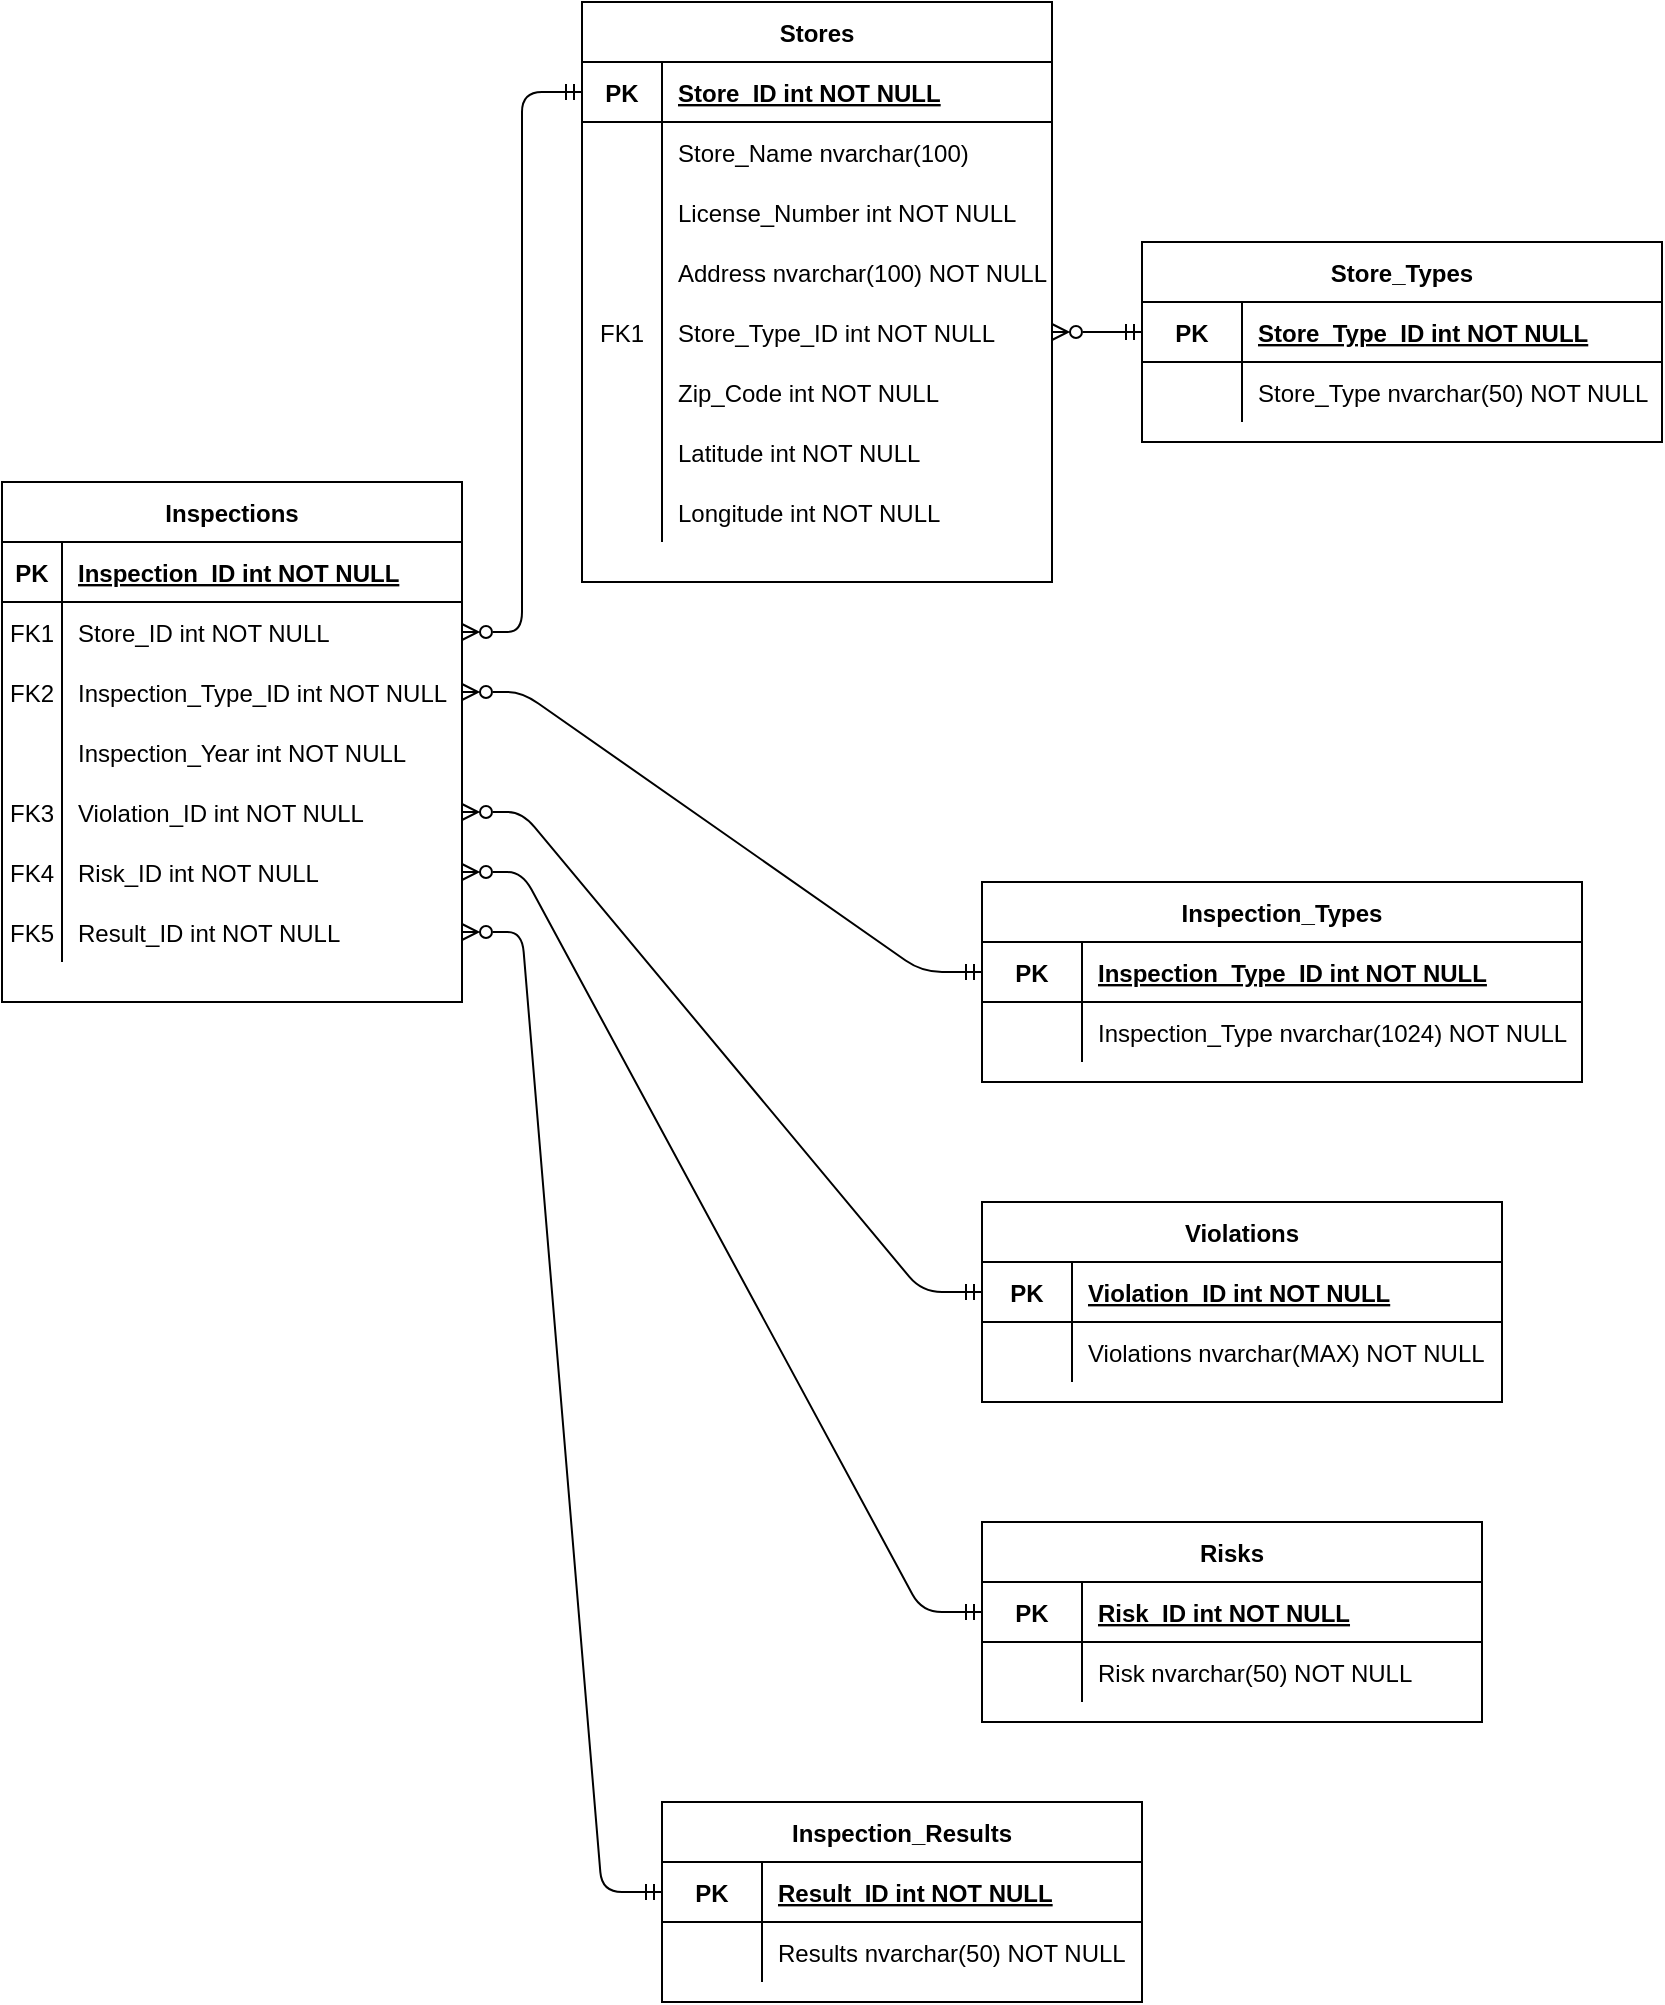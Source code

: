 <mxfile version="20.6.0" type="device"><diagram id="R2lEEEUBdFMjLlhIrx00" name="Page-1"><mxGraphModel dx="664" dy="513" grid="1" gridSize="10" guides="1" tooltips="1" connect="1" arrows="1" fold="1" page="1" pageScale="1" pageWidth="850" pageHeight="1100" math="0" shadow="0" extFonts="Permanent Marker^https://fonts.googleapis.com/css?family=Permanent+Marker"><root><mxCell id="0"/><mxCell id="1" parent="0"/><mxCell id="C-vyLk0tnHw3VtMMgP7b-1" value="" style="edgeStyle=entityRelationEdgeStyle;endArrow=ERmandOne;startArrow=ERzeroToMany;endFill=0;startFill=0;entryX=0;entryY=0.5;entryDx=0;entryDy=0;exitX=1;exitY=0.5;exitDx=0;exitDy=0;" parent="1" source="k8DtK2FnXHeriAdpPXQe-122" target="C-vyLk0tnHw3VtMMgP7b-3" edge="1"><mxGeometry width="100" height="100" relative="1" as="geometry"><mxPoint x="290" y="425" as="sourcePoint"/><mxPoint x="600" y="446" as="targetPoint"/></mxGeometry></mxCell><mxCell id="C-vyLk0tnHw3VtMMgP7b-12" value="" style="edgeStyle=entityRelationEdgeStyle;endArrow=ERmandOne;startArrow=ERzeroToMany;endFill=0;startFill=0;exitX=1;exitY=0.5;exitDx=0;exitDy=0;entryX=0;entryY=0.5;entryDx=0;entryDy=0;" parent="1" source="k8DtK2FnXHeriAdpPXQe-77" target="k8DtK2FnXHeriAdpPXQe-94" edge="1"><mxGeometry width="100" height="100" relative="1" as="geometry"><mxPoint x="615" y="280" as="sourcePoint"/><mxPoint x="560" y="370" as="targetPoint"/></mxGeometry></mxCell><mxCell id="C-vyLk0tnHw3VtMMgP7b-2" value="Violations" style="shape=table;startSize=30;container=1;collapsible=1;childLayout=tableLayout;fixedRows=1;rowLines=0;fontStyle=1;align=center;resizeLast=1;" parent="1" vertex="1"><mxGeometry x="500" y="620" width="260" height="100" as="geometry"/></mxCell><mxCell id="C-vyLk0tnHw3VtMMgP7b-3" value="" style="shape=partialRectangle;collapsible=0;dropTarget=0;pointerEvents=0;fillColor=none;points=[[0,0.5],[1,0.5]];portConstraint=eastwest;top=0;left=0;right=0;bottom=1;" parent="C-vyLk0tnHw3VtMMgP7b-2" vertex="1"><mxGeometry y="30" width="260" height="30" as="geometry"/></mxCell><mxCell id="C-vyLk0tnHw3VtMMgP7b-4" value="PK" style="shape=partialRectangle;overflow=hidden;connectable=0;fillColor=none;top=0;left=0;bottom=0;right=0;fontStyle=1;" parent="C-vyLk0tnHw3VtMMgP7b-3" vertex="1"><mxGeometry width="45" height="30" as="geometry"><mxRectangle width="45" height="30" as="alternateBounds"/></mxGeometry></mxCell><mxCell id="C-vyLk0tnHw3VtMMgP7b-5" value="Violation_ID int NOT NULL" style="shape=partialRectangle;overflow=hidden;connectable=0;fillColor=none;top=0;left=0;bottom=0;right=0;align=left;spacingLeft=6;fontStyle=5;" parent="C-vyLk0tnHw3VtMMgP7b-3" vertex="1"><mxGeometry x="45" width="215" height="30" as="geometry"><mxRectangle width="215" height="30" as="alternateBounds"/></mxGeometry></mxCell><mxCell id="C-vyLk0tnHw3VtMMgP7b-6" value="" style="shape=partialRectangle;collapsible=0;dropTarget=0;pointerEvents=0;fillColor=none;points=[[0,0.5],[1,0.5]];portConstraint=eastwest;top=0;left=0;right=0;bottom=0;" parent="C-vyLk0tnHw3VtMMgP7b-2" vertex="1"><mxGeometry y="60" width="260" height="30" as="geometry"/></mxCell><mxCell id="C-vyLk0tnHw3VtMMgP7b-7" value="" style="shape=partialRectangle;overflow=hidden;connectable=0;fillColor=none;top=0;left=0;bottom=0;right=0;" parent="C-vyLk0tnHw3VtMMgP7b-6" vertex="1"><mxGeometry width="45" height="30" as="geometry"><mxRectangle width="45" height="30" as="alternateBounds"/></mxGeometry></mxCell><mxCell id="C-vyLk0tnHw3VtMMgP7b-8" value="Violations nvarchar(MAX) NOT NULL" style="shape=partialRectangle;overflow=hidden;connectable=0;fillColor=none;top=0;left=0;bottom=0;right=0;align=left;spacingLeft=6;" parent="C-vyLk0tnHw3VtMMgP7b-6" vertex="1"><mxGeometry x="45" width="215" height="30" as="geometry"><mxRectangle width="215" height="30" as="alternateBounds"/></mxGeometry></mxCell><mxCell id="C-vyLk0tnHw3VtMMgP7b-13" value="Risks" style="shape=table;startSize=30;container=1;collapsible=1;childLayout=tableLayout;fixedRows=1;rowLines=0;fontStyle=1;align=center;resizeLast=1;" parent="1" vertex="1"><mxGeometry x="500" y="780" width="250" height="100" as="geometry"/></mxCell><mxCell id="C-vyLk0tnHw3VtMMgP7b-14" value="" style="shape=partialRectangle;collapsible=0;dropTarget=0;pointerEvents=0;fillColor=none;points=[[0,0.5],[1,0.5]];portConstraint=eastwest;top=0;left=0;right=0;bottom=1;" parent="C-vyLk0tnHw3VtMMgP7b-13" vertex="1"><mxGeometry y="30" width="250" height="30" as="geometry"/></mxCell><mxCell id="C-vyLk0tnHw3VtMMgP7b-15" value="PK" style="shape=partialRectangle;overflow=hidden;connectable=0;fillColor=none;top=0;left=0;bottom=0;right=0;fontStyle=1;" parent="C-vyLk0tnHw3VtMMgP7b-14" vertex="1"><mxGeometry width="50" height="30" as="geometry"><mxRectangle width="50" height="30" as="alternateBounds"/></mxGeometry></mxCell><mxCell id="C-vyLk0tnHw3VtMMgP7b-16" value="Risk_ID int NOT NULL" style="shape=partialRectangle;overflow=hidden;connectable=0;fillColor=none;top=0;left=0;bottom=0;right=0;align=left;spacingLeft=6;fontStyle=5;" parent="C-vyLk0tnHw3VtMMgP7b-14" vertex="1"><mxGeometry x="50" width="200" height="30" as="geometry"><mxRectangle width="200" height="30" as="alternateBounds"/></mxGeometry></mxCell><mxCell id="C-vyLk0tnHw3VtMMgP7b-17" value="" style="shape=partialRectangle;collapsible=0;dropTarget=0;pointerEvents=0;fillColor=none;points=[[0,0.5],[1,0.5]];portConstraint=eastwest;top=0;left=0;right=0;bottom=0;" parent="C-vyLk0tnHw3VtMMgP7b-13" vertex="1"><mxGeometry y="60" width="250" height="30" as="geometry"/></mxCell><mxCell id="C-vyLk0tnHw3VtMMgP7b-18" value="" style="shape=partialRectangle;overflow=hidden;connectable=0;fillColor=none;top=0;left=0;bottom=0;right=0;" parent="C-vyLk0tnHw3VtMMgP7b-17" vertex="1"><mxGeometry width="50" height="30" as="geometry"><mxRectangle width="50" height="30" as="alternateBounds"/></mxGeometry></mxCell><mxCell id="C-vyLk0tnHw3VtMMgP7b-19" value="Risk nvarchar(50) NOT NULL" style="shape=partialRectangle;overflow=hidden;connectable=0;fillColor=none;top=0;left=0;bottom=0;right=0;align=left;spacingLeft=6;" parent="C-vyLk0tnHw3VtMMgP7b-17" vertex="1"><mxGeometry x="50" width="200" height="30" as="geometry"><mxRectangle width="200" height="30" as="alternateBounds"/></mxGeometry></mxCell><mxCell id="k8DtK2FnXHeriAdpPXQe-1" value="Inspections" style="shape=table;startSize=30;container=1;collapsible=1;childLayout=tableLayout;fixedRows=1;rowLines=0;fontStyle=1;align=center;resizeLast=1;" parent="1" vertex="1"><mxGeometry x="10" y="260" width="230" height="260" as="geometry"/></mxCell><mxCell id="k8DtK2FnXHeriAdpPXQe-2" value="" style="shape=partialRectangle;collapsible=0;dropTarget=0;pointerEvents=0;fillColor=none;points=[[0,0.5],[1,0.5]];portConstraint=eastwest;top=0;left=0;right=0;bottom=1;" parent="k8DtK2FnXHeriAdpPXQe-1" vertex="1"><mxGeometry y="30" width="230" height="30" as="geometry"/></mxCell><mxCell id="k8DtK2FnXHeriAdpPXQe-3" value="PK" style="shape=partialRectangle;overflow=hidden;connectable=0;fillColor=none;top=0;left=0;bottom=0;right=0;fontStyle=1;" parent="k8DtK2FnXHeriAdpPXQe-2" vertex="1"><mxGeometry width="30.0" height="30" as="geometry"><mxRectangle width="30.0" height="30" as="alternateBounds"/></mxGeometry></mxCell><mxCell id="k8DtK2FnXHeriAdpPXQe-4" value="Inspection_ID int NOT NULL" style="shape=partialRectangle;overflow=hidden;connectable=0;fillColor=none;top=0;left=0;bottom=0;right=0;align=left;spacingLeft=6;fontStyle=5;" parent="k8DtK2FnXHeriAdpPXQe-2" vertex="1"><mxGeometry x="30.0" width="200.0" height="30" as="geometry"><mxRectangle width="200.0" height="30" as="alternateBounds"/></mxGeometry></mxCell><mxCell id="k8DtK2FnXHeriAdpPXQe-5" value="" style="shape=partialRectangle;collapsible=0;dropTarget=0;pointerEvents=0;fillColor=none;points=[[0,0.5],[1,0.5]];portConstraint=eastwest;top=0;left=0;right=0;bottom=0;" parent="k8DtK2FnXHeriAdpPXQe-1" vertex="1"><mxGeometry y="60" width="230" height="30" as="geometry"/></mxCell><mxCell id="k8DtK2FnXHeriAdpPXQe-6" value="FK1" style="shape=partialRectangle;overflow=hidden;connectable=0;fillColor=none;top=0;left=0;bottom=0;right=0;" parent="k8DtK2FnXHeriAdpPXQe-5" vertex="1"><mxGeometry width="30.0" height="30" as="geometry"><mxRectangle width="30.0" height="30" as="alternateBounds"/></mxGeometry></mxCell><mxCell id="k8DtK2FnXHeriAdpPXQe-7" value="Store_ID int NOT NULL" style="shape=partialRectangle;overflow=hidden;connectable=0;fillColor=none;top=0;left=0;bottom=0;right=0;align=left;spacingLeft=6;" parent="k8DtK2FnXHeriAdpPXQe-5" vertex="1"><mxGeometry x="30.0" width="200.0" height="30" as="geometry"><mxRectangle width="200.0" height="30" as="alternateBounds"/></mxGeometry></mxCell><mxCell id="k8DtK2FnXHeriAdpPXQe-103" value="" style="shape=partialRectangle;collapsible=0;dropTarget=0;pointerEvents=0;fillColor=none;points=[[0,0.5],[1,0.5]];portConstraint=eastwest;top=0;left=0;right=0;bottom=0;" parent="k8DtK2FnXHeriAdpPXQe-1" vertex="1"><mxGeometry y="90" width="230" height="30" as="geometry"/></mxCell><mxCell id="k8DtK2FnXHeriAdpPXQe-104" value="FK2" style="shape=partialRectangle;overflow=hidden;connectable=0;fillColor=none;top=0;left=0;bottom=0;right=0;" parent="k8DtK2FnXHeriAdpPXQe-103" vertex="1"><mxGeometry width="30.0" height="30" as="geometry"><mxRectangle width="30.0" height="30" as="alternateBounds"/></mxGeometry></mxCell><mxCell id="k8DtK2FnXHeriAdpPXQe-105" value="Inspection_Type_ID int NOT NULL" style="shape=partialRectangle;overflow=hidden;connectable=0;fillColor=none;top=0;left=0;bottom=0;right=0;align=left;spacingLeft=6;" parent="k8DtK2FnXHeriAdpPXQe-103" vertex="1"><mxGeometry x="30.0" width="200.0" height="30" as="geometry"><mxRectangle width="200.0" height="30" as="alternateBounds"/></mxGeometry></mxCell><mxCell id="k8DtK2FnXHeriAdpPXQe-106" value="" style="shape=partialRectangle;collapsible=0;dropTarget=0;pointerEvents=0;fillColor=none;points=[[0,0.5],[1,0.5]];portConstraint=eastwest;top=0;left=0;right=0;bottom=0;" parent="k8DtK2FnXHeriAdpPXQe-1" vertex="1"><mxGeometry y="120" width="230" height="30" as="geometry"/></mxCell><mxCell id="k8DtK2FnXHeriAdpPXQe-107" value="" style="shape=partialRectangle;overflow=hidden;connectable=0;fillColor=none;top=0;left=0;bottom=0;right=0;" parent="k8DtK2FnXHeriAdpPXQe-106" vertex="1"><mxGeometry width="30.0" height="30" as="geometry"><mxRectangle width="30.0" height="30" as="alternateBounds"/></mxGeometry></mxCell><mxCell id="k8DtK2FnXHeriAdpPXQe-108" value="Inspection_Year int NOT NULL" style="shape=partialRectangle;overflow=hidden;connectable=0;fillColor=none;top=0;left=0;bottom=0;right=0;align=left;spacingLeft=6;" parent="k8DtK2FnXHeriAdpPXQe-106" vertex="1"><mxGeometry x="30.0" width="200.0" height="30" as="geometry"><mxRectangle width="200.0" height="30" as="alternateBounds"/></mxGeometry></mxCell><mxCell id="k8DtK2FnXHeriAdpPXQe-122" value="" style="shape=partialRectangle;collapsible=0;dropTarget=0;pointerEvents=0;fillColor=none;points=[[0,0.5],[1,0.5]];portConstraint=eastwest;top=0;left=0;right=0;bottom=0;" parent="k8DtK2FnXHeriAdpPXQe-1" vertex="1"><mxGeometry y="150" width="230" height="30" as="geometry"/></mxCell><mxCell id="k8DtK2FnXHeriAdpPXQe-123" value="FK3" style="shape=partialRectangle;overflow=hidden;connectable=0;fillColor=none;top=0;left=0;bottom=0;right=0;" parent="k8DtK2FnXHeriAdpPXQe-122" vertex="1"><mxGeometry width="30.0" height="30" as="geometry"><mxRectangle width="30.0" height="30" as="alternateBounds"/></mxGeometry></mxCell><mxCell id="k8DtK2FnXHeriAdpPXQe-124" value="Violation_ID int NOT NULL" style="shape=partialRectangle;overflow=hidden;connectable=0;fillColor=none;top=0;left=0;bottom=0;right=0;align=left;spacingLeft=6;" parent="k8DtK2FnXHeriAdpPXQe-122" vertex="1"><mxGeometry x="30.0" width="200.0" height="30" as="geometry"><mxRectangle width="200.0" height="30" as="alternateBounds"/></mxGeometry></mxCell><mxCell id="k8DtK2FnXHeriAdpPXQe-141" value="" style="shape=partialRectangle;collapsible=0;dropTarget=0;pointerEvents=0;fillColor=none;points=[[0,0.5],[1,0.5]];portConstraint=eastwest;top=0;left=0;right=0;bottom=0;" parent="k8DtK2FnXHeriAdpPXQe-1" vertex="1"><mxGeometry y="180" width="230" height="30" as="geometry"/></mxCell><mxCell id="k8DtK2FnXHeriAdpPXQe-142" value="FK4" style="shape=partialRectangle;overflow=hidden;connectable=0;fillColor=none;top=0;left=0;bottom=0;right=0;" parent="k8DtK2FnXHeriAdpPXQe-141" vertex="1"><mxGeometry width="30.0" height="30" as="geometry"><mxRectangle width="30.0" height="30" as="alternateBounds"/></mxGeometry></mxCell><mxCell id="k8DtK2FnXHeriAdpPXQe-143" value="Risk_ID int NOT NULL" style="shape=partialRectangle;overflow=hidden;connectable=0;fillColor=none;top=0;left=0;bottom=0;right=0;align=left;spacingLeft=6;" parent="k8DtK2FnXHeriAdpPXQe-141" vertex="1"><mxGeometry x="30.0" width="200.0" height="30" as="geometry"><mxRectangle width="200.0" height="30" as="alternateBounds"/></mxGeometry></mxCell><mxCell id="k8DtK2FnXHeriAdpPXQe-144" value="" style="shape=partialRectangle;collapsible=0;dropTarget=0;pointerEvents=0;fillColor=none;points=[[0,0.5],[1,0.5]];portConstraint=eastwest;top=0;left=0;right=0;bottom=0;" parent="k8DtK2FnXHeriAdpPXQe-1" vertex="1"><mxGeometry y="210" width="230" height="30" as="geometry"/></mxCell><mxCell id="k8DtK2FnXHeriAdpPXQe-145" value="FK5" style="shape=partialRectangle;overflow=hidden;connectable=0;fillColor=none;top=0;left=0;bottom=0;right=0;" parent="k8DtK2FnXHeriAdpPXQe-144" vertex="1"><mxGeometry width="30.0" height="30" as="geometry"><mxRectangle width="30.0" height="30" as="alternateBounds"/></mxGeometry></mxCell><mxCell id="k8DtK2FnXHeriAdpPXQe-146" value="Result_ID int NOT NULL" style="shape=partialRectangle;overflow=hidden;connectable=0;fillColor=none;top=0;left=0;bottom=0;right=0;align=left;spacingLeft=6;" parent="k8DtK2FnXHeriAdpPXQe-144" vertex="1"><mxGeometry x="30.0" width="200.0" height="30" as="geometry"><mxRectangle width="200.0" height="30" as="alternateBounds"/></mxGeometry></mxCell><mxCell id="C-vyLk0tnHw3VtMMgP7b-23" value="Inspection_Results" style="shape=table;startSize=30;container=1;collapsible=1;childLayout=tableLayout;fixedRows=1;rowLines=0;fontStyle=1;align=center;resizeLast=1;" parent="1" vertex="1"><mxGeometry x="340" y="920" width="240" height="100.0" as="geometry"/></mxCell><mxCell id="C-vyLk0tnHw3VtMMgP7b-24" value="" style="shape=partialRectangle;collapsible=0;dropTarget=0;pointerEvents=0;fillColor=none;points=[[0,0.5],[1,0.5]];portConstraint=eastwest;top=0;left=0;right=0;bottom=1;" parent="C-vyLk0tnHw3VtMMgP7b-23" vertex="1"><mxGeometry y="30" width="240" height="30" as="geometry"/></mxCell><mxCell id="C-vyLk0tnHw3VtMMgP7b-25" value="PK" style="shape=partialRectangle;overflow=hidden;connectable=0;fillColor=none;top=0;left=0;bottom=0;right=0;fontStyle=1;" parent="C-vyLk0tnHw3VtMMgP7b-24" vertex="1"><mxGeometry width="50" height="30" as="geometry"><mxRectangle width="50" height="30" as="alternateBounds"/></mxGeometry></mxCell><mxCell id="C-vyLk0tnHw3VtMMgP7b-26" value="Result_ID int NOT NULL" style="shape=partialRectangle;overflow=hidden;connectable=0;fillColor=none;top=0;left=0;bottom=0;right=0;align=left;spacingLeft=6;fontStyle=5;" parent="C-vyLk0tnHw3VtMMgP7b-24" vertex="1"><mxGeometry x="50" width="190" height="30" as="geometry"><mxRectangle width="190" height="30" as="alternateBounds"/></mxGeometry></mxCell><mxCell id="C-vyLk0tnHw3VtMMgP7b-27" value="" style="shape=partialRectangle;collapsible=0;dropTarget=0;pointerEvents=0;fillColor=none;points=[[0,0.5],[1,0.5]];portConstraint=eastwest;top=0;left=0;right=0;bottom=0;" parent="C-vyLk0tnHw3VtMMgP7b-23" vertex="1"><mxGeometry y="60" width="240" height="30" as="geometry"/></mxCell><mxCell id="C-vyLk0tnHw3VtMMgP7b-28" value="" style="shape=partialRectangle;overflow=hidden;connectable=0;fillColor=none;top=0;left=0;bottom=0;right=0;" parent="C-vyLk0tnHw3VtMMgP7b-27" vertex="1"><mxGeometry width="50" height="30" as="geometry"><mxRectangle width="50" height="30" as="alternateBounds"/></mxGeometry></mxCell><mxCell id="C-vyLk0tnHw3VtMMgP7b-29" value="Results nvarchar(50) NOT NULL" style="shape=partialRectangle;overflow=hidden;connectable=0;fillColor=none;top=0;left=0;bottom=0;right=0;align=left;spacingLeft=6;" parent="C-vyLk0tnHw3VtMMgP7b-27" vertex="1"><mxGeometry x="50" width="190" height="30" as="geometry"><mxRectangle width="190" height="30" as="alternateBounds"/></mxGeometry></mxCell><mxCell id="k8DtK2FnXHeriAdpPXQe-22" value="Stores" style="shape=table;startSize=30;container=1;collapsible=1;childLayout=tableLayout;fixedRows=1;rowLines=0;fontStyle=1;align=center;resizeLast=1;" parent="1" vertex="1"><mxGeometry x="300" y="20" width="235" height="290" as="geometry"/></mxCell><mxCell id="k8DtK2FnXHeriAdpPXQe-23" value="" style="shape=partialRectangle;collapsible=0;dropTarget=0;pointerEvents=0;fillColor=none;points=[[0,0.5],[1,0.5]];portConstraint=eastwest;top=0;left=0;right=0;bottom=1;" parent="k8DtK2FnXHeriAdpPXQe-22" vertex="1"><mxGeometry y="30" width="235" height="30" as="geometry"/></mxCell><mxCell id="k8DtK2FnXHeriAdpPXQe-24" value="PK" style="shape=partialRectangle;overflow=hidden;connectable=0;fillColor=none;top=0;left=0;bottom=0;right=0;fontStyle=1;" parent="k8DtK2FnXHeriAdpPXQe-23" vertex="1"><mxGeometry width="40" height="30" as="geometry"><mxRectangle width="40" height="30" as="alternateBounds"/></mxGeometry></mxCell><mxCell id="k8DtK2FnXHeriAdpPXQe-25" value="Store_ID int NOT NULL" style="shape=partialRectangle;overflow=hidden;connectable=0;fillColor=none;top=0;left=0;bottom=0;right=0;align=left;spacingLeft=6;fontStyle=5;" parent="k8DtK2FnXHeriAdpPXQe-23" vertex="1"><mxGeometry x="40" width="195" height="30" as="geometry"><mxRectangle width="195" height="30" as="alternateBounds"/></mxGeometry></mxCell><mxCell id="k8DtK2FnXHeriAdpPXQe-74" value="" style="shape=partialRectangle;collapsible=0;dropTarget=0;pointerEvents=0;fillColor=none;points=[[0,0.5],[1,0.5]];portConstraint=eastwest;top=0;left=0;right=0;bottom=0;" parent="k8DtK2FnXHeriAdpPXQe-22" vertex="1"><mxGeometry y="60" width="235" height="30" as="geometry"/></mxCell><mxCell id="k8DtK2FnXHeriAdpPXQe-75" value="" style="shape=partialRectangle;overflow=hidden;connectable=0;fillColor=none;top=0;left=0;bottom=0;right=0;" parent="k8DtK2FnXHeriAdpPXQe-74" vertex="1"><mxGeometry width="40" height="30" as="geometry"><mxRectangle width="40" height="30" as="alternateBounds"/></mxGeometry></mxCell><mxCell id="k8DtK2FnXHeriAdpPXQe-76" value="Store_Name nvarchar(100)" style="shape=partialRectangle;overflow=hidden;connectable=0;fillColor=none;top=0;left=0;bottom=0;right=0;align=left;spacingLeft=6;" parent="k8DtK2FnXHeriAdpPXQe-74" vertex="1"><mxGeometry x="40" width="195" height="30" as="geometry"><mxRectangle width="195" height="30" as="alternateBounds"/></mxGeometry></mxCell><mxCell id="k8DtK2FnXHeriAdpPXQe-26" value="" style="shape=partialRectangle;collapsible=0;dropTarget=0;pointerEvents=0;fillColor=none;points=[[0,0.5],[1,0.5]];portConstraint=eastwest;top=0;left=0;right=0;bottom=0;" parent="k8DtK2FnXHeriAdpPXQe-22" vertex="1"><mxGeometry y="90" width="235" height="30" as="geometry"/></mxCell><mxCell id="k8DtK2FnXHeriAdpPXQe-27" value="" style="shape=partialRectangle;overflow=hidden;connectable=0;fillColor=none;top=0;left=0;bottom=0;right=0;" parent="k8DtK2FnXHeriAdpPXQe-26" vertex="1"><mxGeometry width="40" height="30" as="geometry"><mxRectangle width="40" height="30" as="alternateBounds"/></mxGeometry></mxCell><mxCell id="k8DtK2FnXHeriAdpPXQe-28" value="License_Number int NOT NULL" style="shape=partialRectangle;overflow=hidden;connectable=0;fillColor=none;top=0;left=0;bottom=0;right=0;align=left;spacingLeft=6;" parent="k8DtK2FnXHeriAdpPXQe-26" vertex="1"><mxGeometry x="40" width="195" height="30" as="geometry"><mxRectangle width="195" height="30" as="alternateBounds"/></mxGeometry></mxCell><mxCell id="k8DtK2FnXHeriAdpPXQe-29" value="" style="shape=partialRectangle;collapsible=0;dropTarget=0;pointerEvents=0;fillColor=none;points=[[0,0.5],[1,0.5]];portConstraint=eastwest;top=0;left=0;right=0;bottom=0;" parent="k8DtK2FnXHeriAdpPXQe-22" vertex="1"><mxGeometry y="120" width="235" height="30" as="geometry"/></mxCell><mxCell id="k8DtK2FnXHeriAdpPXQe-30" value="" style="shape=partialRectangle;overflow=hidden;connectable=0;fillColor=none;top=0;left=0;bottom=0;right=0;" parent="k8DtK2FnXHeriAdpPXQe-29" vertex="1"><mxGeometry width="40" height="30" as="geometry"><mxRectangle width="40" height="30" as="alternateBounds"/></mxGeometry></mxCell><mxCell id="k8DtK2FnXHeriAdpPXQe-31" value="Address nvarchar(100) NOT NULL" style="shape=partialRectangle;overflow=hidden;connectable=0;fillColor=none;top=0;left=0;bottom=0;right=0;align=left;spacingLeft=6;" parent="k8DtK2FnXHeriAdpPXQe-29" vertex="1"><mxGeometry x="40" width="195" height="30" as="geometry"><mxRectangle width="195" height="30" as="alternateBounds"/></mxGeometry></mxCell><mxCell id="k8DtK2FnXHeriAdpPXQe-77" value="" style="shape=partialRectangle;collapsible=0;dropTarget=0;pointerEvents=0;fillColor=none;points=[[0,0.5],[1,0.5]];portConstraint=eastwest;top=0;left=0;right=0;bottom=0;" parent="k8DtK2FnXHeriAdpPXQe-22" vertex="1"><mxGeometry y="150" width="235" height="30" as="geometry"/></mxCell><mxCell id="k8DtK2FnXHeriAdpPXQe-78" value="FK1" style="shape=partialRectangle;overflow=hidden;connectable=0;fillColor=none;top=0;left=0;bottom=0;right=0;" parent="k8DtK2FnXHeriAdpPXQe-77" vertex="1"><mxGeometry width="40" height="30" as="geometry"><mxRectangle width="40" height="30" as="alternateBounds"/></mxGeometry></mxCell><mxCell id="k8DtK2FnXHeriAdpPXQe-79" value="Store_Type_ID int NOT NULL" style="shape=partialRectangle;overflow=hidden;connectable=0;fillColor=none;top=0;left=0;bottom=0;right=0;align=left;spacingLeft=6;" parent="k8DtK2FnXHeriAdpPXQe-77" vertex="1"><mxGeometry x="40" width="195" height="30" as="geometry"><mxRectangle width="195" height="30" as="alternateBounds"/></mxGeometry></mxCell><mxCell id="k8DtK2FnXHeriAdpPXQe-83" value="" style="shape=partialRectangle;collapsible=0;dropTarget=0;pointerEvents=0;fillColor=none;points=[[0,0.5],[1,0.5]];portConstraint=eastwest;top=0;left=0;right=0;bottom=0;" parent="k8DtK2FnXHeriAdpPXQe-22" vertex="1"><mxGeometry y="180" width="235" height="30" as="geometry"/></mxCell><mxCell id="k8DtK2FnXHeriAdpPXQe-84" value="" style="shape=partialRectangle;overflow=hidden;connectable=0;fillColor=none;top=0;left=0;bottom=0;right=0;" parent="k8DtK2FnXHeriAdpPXQe-83" vertex="1"><mxGeometry width="40" height="30" as="geometry"><mxRectangle width="40" height="30" as="alternateBounds"/></mxGeometry></mxCell><mxCell id="k8DtK2FnXHeriAdpPXQe-85" value="Zip_Code int NOT NULL" style="shape=partialRectangle;overflow=hidden;connectable=0;fillColor=none;top=0;left=0;bottom=0;right=0;align=left;spacingLeft=6;" parent="k8DtK2FnXHeriAdpPXQe-83" vertex="1"><mxGeometry x="40" width="195" height="30" as="geometry"><mxRectangle width="195" height="30" as="alternateBounds"/></mxGeometry></mxCell><mxCell id="k8DtK2FnXHeriAdpPXQe-86" value="" style="shape=partialRectangle;collapsible=0;dropTarget=0;pointerEvents=0;fillColor=none;points=[[0,0.5],[1,0.5]];portConstraint=eastwest;top=0;left=0;right=0;bottom=0;" parent="k8DtK2FnXHeriAdpPXQe-22" vertex="1"><mxGeometry y="210" width="235" height="30" as="geometry"/></mxCell><mxCell id="k8DtK2FnXHeriAdpPXQe-87" value="" style="shape=partialRectangle;overflow=hidden;connectable=0;fillColor=none;top=0;left=0;bottom=0;right=0;" parent="k8DtK2FnXHeriAdpPXQe-86" vertex="1"><mxGeometry width="40" height="30" as="geometry"><mxRectangle width="40" height="30" as="alternateBounds"/></mxGeometry></mxCell><mxCell id="k8DtK2FnXHeriAdpPXQe-88" value="Latitude int NOT NULL" style="shape=partialRectangle;overflow=hidden;connectable=0;fillColor=none;top=0;left=0;bottom=0;right=0;align=left;spacingLeft=6;" parent="k8DtK2FnXHeriAdpPXQe-86" vertex="1"><mxGeometry x="40" width="195" height="30" as="geometry"><mxRectangle width="195" height="30" as="alternateBounds"/></mxGeometry></mxCell><mxCell id="k8DtK2FnXHeriAdpPXQe-89" value="" style="shape=partialRectangle;collapsible=0;dropTarget=0;pointerEvents=0;fillColor=none;points=[[0,0.5],[1,0.5]];portConstraint=eastwest;top=0;left=0;right=0;bottom=0;" parent="k8DtK2FnXHeriAdpPXQe-22" vertex="1"><mxGeometry y="240" width="235" height="30" as="geometry"/></mxCell><mxCell id="k8DtK2FnXHeriAdpPXQe-90" value="" style="shape=partialRectangle;overflow=hidden;connectable=0;fillColor=none;top=0;left=0;bottom=0;right=0;" parent="k8DtK2FnXHeriAdpPXQe-89" vertex="1"><mxGeometry width="40" height="30" as="geometry"><mxRectangle width="40" height="30" as="alternateBounds"/></mxGeometry></mxCell><mxCell id="k8DtK2FnXHeriAdpPXQe-91" value="Longitude int NOT NULL" style="shape=partialRectangle;overflow=hidden;connectable=0;fillColor=none;top=0;left=0;bottom=0;right=0;align=left;spacingLeft=6;" parent="k8DtK2FnXHeriAdpPXQe-89" vertex="1"><mxGeometry x="40" width="195" height="30" as="geometry"><mxRectangle width="195" height="30" as="alternateBounds"/></mxGeometry></mxCell><mxCell id="k8DtK2FnXHeriAdpPXQe-32" value="Inspection_Types" style="shape=table;startSize=30;container=1;collapsible=1;childLayout=tableLayout;fixedRows=1;rowLines=0;fontStyle=1;align=center;resizeLast=1;" parent="1" vertex="1"><mxGeometry x="500" y="460" width="300" height="100" as="geometry"/></mxCell><mxCell id="k8DtK2FnXHeriAdpPXQe-33" value="" style="shape=partialRectangle;collapsible=0;dropTarget=0;pointerEvents=0;fillColor=none;points=[[0,0.5],[1,0.5]];portConstraint=eastwest;top=0;left=0;right=0;bottom=1;" parent="k8DtK2FnXHeriAdpPXQe-32" vertex="1"><mxGeometry y="30" width="300" height="30" as="geometry"/></mxCell><mxCell id="k8DtK2FnXHeriAdpPXQe-34" value="PK" style="shape=partialRectangle;overflow=hidden;connectable=0;fillColor=none;top=0;left=0;bottom=0;right=0;fontStyle=1;" parent="k8DtK2FnXHeriAdpPXQe-33" vertex="1"><mxGeometry width="50" height="30" as="geometry"><mxRectangle width="50" height="30" as="alternateBounds"/></mxGeometry></mxCell><mxCell id="k8DtK2FnXHeriAdpPXQe-35" value="Inspection_Type_ID int NOT NULL" style="shape=partialRectangle;overflow=hidden;connectable=0;fillColor=none;top=0;left=0;bottom=0;right=0;align=left;spacingLeft=6;fontStyle=5;" parent="k8DtK2FnXHeriAdpPXQe-33" vertex="1"><mxGeometry x="50" width="250" height="30" as="geometry"><mxRectangle width="250" height="30" as="alternateBounds"/></mxGeometry></mxCell><mxCell id="k8DtK2FnXHeriAdpPXQe-36" value="" style="shape=partialRectangle;collapsible=0;dropTarget=0;pointerEvents=0;fillColor=none;points=[[0,0.5],[1,0.5]];portConstraint=eastwest;top=0;left=0;right=0;bottom=0;" parent="k8DtK2FnXHeriAdpPXQe-32" vertex="1"><mxGeometry y="60" width="300" height="30" as="geometry"/></mxCell><mxCell id="k8DtK2FnXHeriAdpPXQe-37" value="" style="shape=partialRectangle;overflow=hidden;connectable=0;fillColor=none;top=0;left=0;bottom=0;right=0;" parent="k8DtK2FnXHeriAdpPXQe-36" vertex="1"><mxGeometry width="50" height="30" as="geometry"><mxRectangle width="50" height="30" as="alternateBounds"/></mxGeometry></mxCell><mxCell id="k8DtK2FnXHeriAdpPXQe-38" value="Inspection_Type nvarchar(1024) NOT NULL" style="shape=partialRectangle;overflow=hidden;connectable=0;fillColor=none;top=0;left=0;bottom=0;right=0;align=left;spacingLeft=6;" parent="k8DtK2FnXHeriAdpPXQe-36" vertex="1"><mxGeometry x="50" width="250" height="30" as="geometry"><mxRectangle width="250" height="30" as="alternateBounds"/></mxGeometry></mxCell><mxCell id="k8DtK2FnXHeriAdpPXQe-45" value="" style="edgeStyle=entityRelationEdgeStyle;endArrow=ERmandOne;startArrow=ERzeroToMany;endFill=0;startFill=0;entryX=0;entryY=0.5;entryDx=0;entryDy=0;exitX=1;exitY=0.5;exitDx=0;exitDy=0;" parent="1" source="k8DtK2FnXHeriAdpPXQe-103" target="k8DtK2FnXHeriAdpPXQe-33" edge="1"><mxGeometry width="100" height="100" relative="1" as="geometry"><mxPoint x="290" y="366.0" as="sourcePoint"/><mxPoint x="550" y="296" as="targetPoint"/></mxGeometry></mxCell><mxCell id="k8DtK2FnXHeriAdpPXQe-46" value="" style="edgeStyle=entityRelationEdgeStyle;endArrow=ERmandOne;startArrow=ERzeroToMany;endFill=0;startFill=0;entryX=0;entryY=0.5;entryDx=0;entryDy=0;exitX=1;exitY=0.5;exitDx=0;exitDy=0;" parent="1" source="k8DtK2FnXHeriAdpPXQe-141" target="C-vyLk0tnHw3VtMMgP7b-14" edge="1"><mxGeometry width="100" height="100" relative="1" as="geometry"><mxPoint x="290" y="460" as="sourcePoint"/><mxPoint x="80" y="720" as="targetPoint"/></mxGeometry></mxCell><mxCell id="k8DtK2FnXHeriAdpPXQe-47" value="" style="edgeStyle=entityRelationEdgeStyle;endArrow=ERmandOne;startArrow=ERzeroToMany;endFill=0;startFill=0;entryX=0;entryY=0.5;entryDx=0;entryDy=0;exitX=1;exitY=0.5;exitDx=0;exitDy=0;" parent="1" source="k8DtK2FnXHeriAdpPXQe-144" target="C-vyLk0tnHw3VtMMgP7b-24" edge="1"><mxGeometry width="100" height="100" relative="1" as="geometry"><mxPoint x="230" y="640" as="sourcePoint"/><mxPoint x="480" y="610" as="targetPoint"/></mxGeometry></mxCell><mxCell id="k8DtK2FnXHeriAdpPXQe-92" value="" style="edgeStyle=entityRelationEdgeStyle;endArrow=ERzeroToMany;startArrow=ERmandOne;endFill=0;startFill=0;entryX=1;entryY=0.5;entryDx=0;entryDy=0;exitX=0;exitY=0.5;exitDx=0;exitDy=0;" parent="1" source="k8DtK2FnXHeriAdpPXQe-23" target="k8DtK2FnXHeriAdpPXQe-5" edge="1"><mxGeometry width="100" height="100" relative="1" as="geometry"><mxPoint x="300" y="376.0" as="sourcePoint"/><mxPoint x="560" y="429" as="targetPoint"/></mxGeometry></mxCell><mxCell id="k8DtK2FnXHeriAdpPXQe-93" value="Store_Types" style="shape=table;startSize=30;container=1;collapsible=1;childLayout=tableLayout;fixedRows=1;rowLines=0;fontStyle=1;align=center;resizeLast=1;" parent="1" vertex="1"><mxGeometry x="580" y="140" width="260" height="100" as="geometry"/></mxCell><mxCell id="k8DtK2FnXHeriAdpPXQe-94" value="" style="shape=partialRectangle;collapsible=0;dropTarget=0;pointerEvents=0;fillColor=none;points=[[0,0.5],[1,0.5]];portConstraint=eastwest;top=0;left=0;right=0;bottom=1;" parent="k8DtK2FnXHeriAdpPXQe-93" vertex="1"><mxGeometry y="30" width="260" height="30" as="geometry"/></mxCell><mxCell id="k8DtK2FnXHeriAdpPXQe-95" value="PK" style="shape=partialRectangle;overflow=hidden;connectable=0;fillColor=none;top=0;left=0;bottom=0;right=0;fontStyle=1;" parent="k8DtK2FnXHeriAdpPXQe-94" vertex="1"><mxGeometry width="50" height="30" as="geometry"><mxRectangle width="50" height="30" as="alternateBounds"/></mxGeometry></mxCell><mxCell id="k8DtK2FnXHeriAdpPXQe-96" value="Store_Type_ID int NOT NULL" style="shape=partialRectangle;overflow=hidden;connectable=0;fillColor=none;top=0;left=0;bottom=0;right=0;align=left;spacingLeft=6;fontStyle=5;" parent="k8DtK2FnXHeriAdpPXQe-94" vertex="1"><mxGeometry x="50" width="210" height="30" as="geometry"><mxRectangle width="210" height="30" as="alternateBounds"/></mxGeometry></mxCell><mxCell id="k8DtK2FnXHeriAdpPXQe-97" value="" style="shape=partialRectangle;collapsible=0;dropTarget=0;pointerEvents=0;fillColor=none;points=[[0,0.5],[1,0.5]];portConstraint=eastwest;top=0;left=0;right=0;bottom=0;" parent="k8DtK2FnXHeriAdpPXQe-93" vertex="1"><mxGeometry y="60" width="260" height="30" as="geometry"/></mxCell><mxCell id="k8DtK2FnXHeriAdpPXQe-98" value="" style="shape=partialRectangle;overflow=hidden;connectable=0;fillColor=none;top=0;left=0;bottom=0;right=0;" parent="k8DtK2FnXHeriAdpPXQe-97" vertex="1"><mxGeometry width="50" height="30" as="geometry"><mxRectangle width="50" height="30" as="alternateBounds"/></mxGeometry></mxCell><mxCell id="k8DtK2FnXHeriAdpPXQe-99" value="Store_Type nvarchar(50) NOT NULL" style="shape=partialRectangle;overflow=hidden;connectable=0;fillColor=none;top=0;left=0;bottom=0;right=0;align=left;spacingLeft=6;" parent="k8DtK2FnXHeriAdpPXQe-97" vertex="1"><mxGeometry x="50" width="210" height="30" as="geometry"><mxRectangle width="210" height="30" as="alternateBounds"/></mxGeometry></mxCell></root></mxGraphModel></diagram></mxfile>
